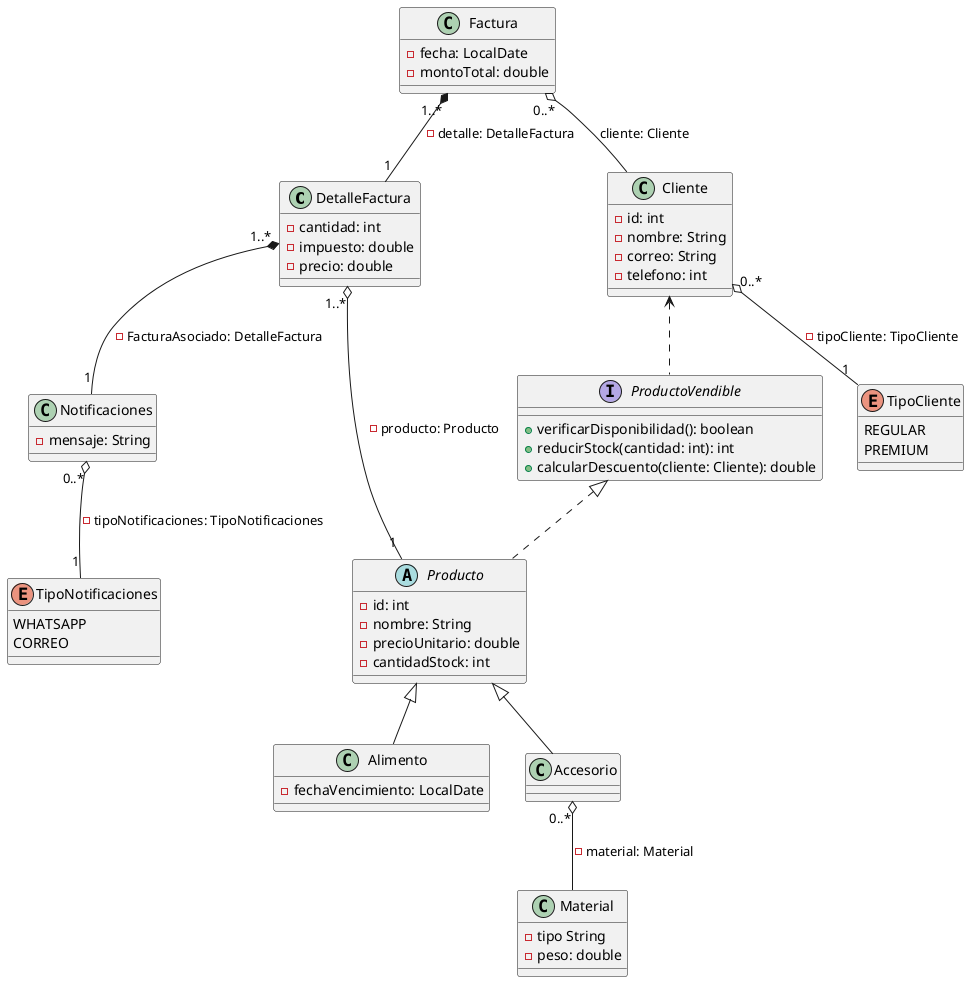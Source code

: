 @startuml

class DetalleFactura{
    -cantidad: int
    -impuesto: double
    -precio: double


}

class Factura{
    -fecha: LocalDate
    -montoTotal: double
}

class Cliente{
    -id: int
    -nombre: String
    -correo: String
    -telefono: int
}

enum TipoCliente{
    REGULAR
    PREMIUM
}

abstract class Producto{
    -id: int
    -nombre: String
    -precioUnitario: double
    -cantidadStock: int

}

class Alimento{
    -fechaVencimiento: LocalDate
}

class Accesorio{

}

interface ProductoVendible{
    +verificarDisponibilidad(): boolean
    +reducirStock(cantidad: int): int
    +calcularDescuento(cliente: Cliente): double
}

class Material{
    -tipo String
    -peso: double
}

enum TipoNotificaciones{
    WHATSAPP
    CORREO
}

class Notificaciones{
    -mensaje: String
}


Factura "1..*" *-- "1" DetalleFactura: -detalle: DetalleFactura

DetalleFactura "1..*" o-- "1" Producto: -producto: Producto

Producto <|-- Alimento
Producto <|-- Accesorio

Accesorio "0..*" o-- Material: -material: Material

Factura "0..*" o-- Cliente: cliente: Cliente

Cliente <.. ProductoVendible

ProductoVendible <|.. Producto

Cliente "0..*" o-- "1" TipoCliente: -tipoCliente: TipoCliente

Notificaciones "0..*" o-- "1" TipoNotificaciones: -tipoNotificaciones: TipoNotificaciones
DetalleFactura "1..*" *--  "1" Notificaciones: -FacturaAsociado: DetalleFactura

@enduml


